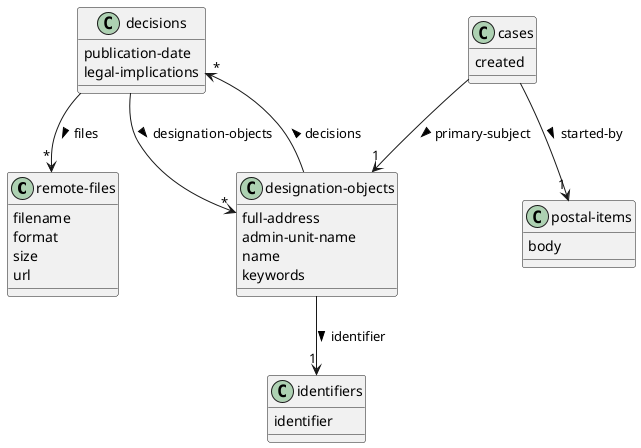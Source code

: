 @startuml
set namespaceSeparator none
class "remote-files"
"remote-files" : filename
"remote-files" : format
"remote-files" : size
"remote-files" : url
class "identifiers"
"identifiers" : identifier
class "postal-items"
"postal-items" : body
class "decisions"
"decisions" : publication-date
"decisions" : legal-implications
"decisions" --> "*" "designation-objects" : designation-objects > 
"decisions" --> "*" "remote-files" : files > 
class "cases"
"cases" : created
"cases" --> "1" "postal-items" : started-by > 
"cases" --> "1" "designation-objects" : primary-subject > 
class "designation-objects"
"designation-objects" : full-address
"designation-objects" : admin-unit-name
"designation-objects" : name
"designation-objects" : keywords
"designation-objects" --> "1" "identifiers" : identifier > 
"designation-objects" --> "*" "decisions" : decisions > 
@enduml

